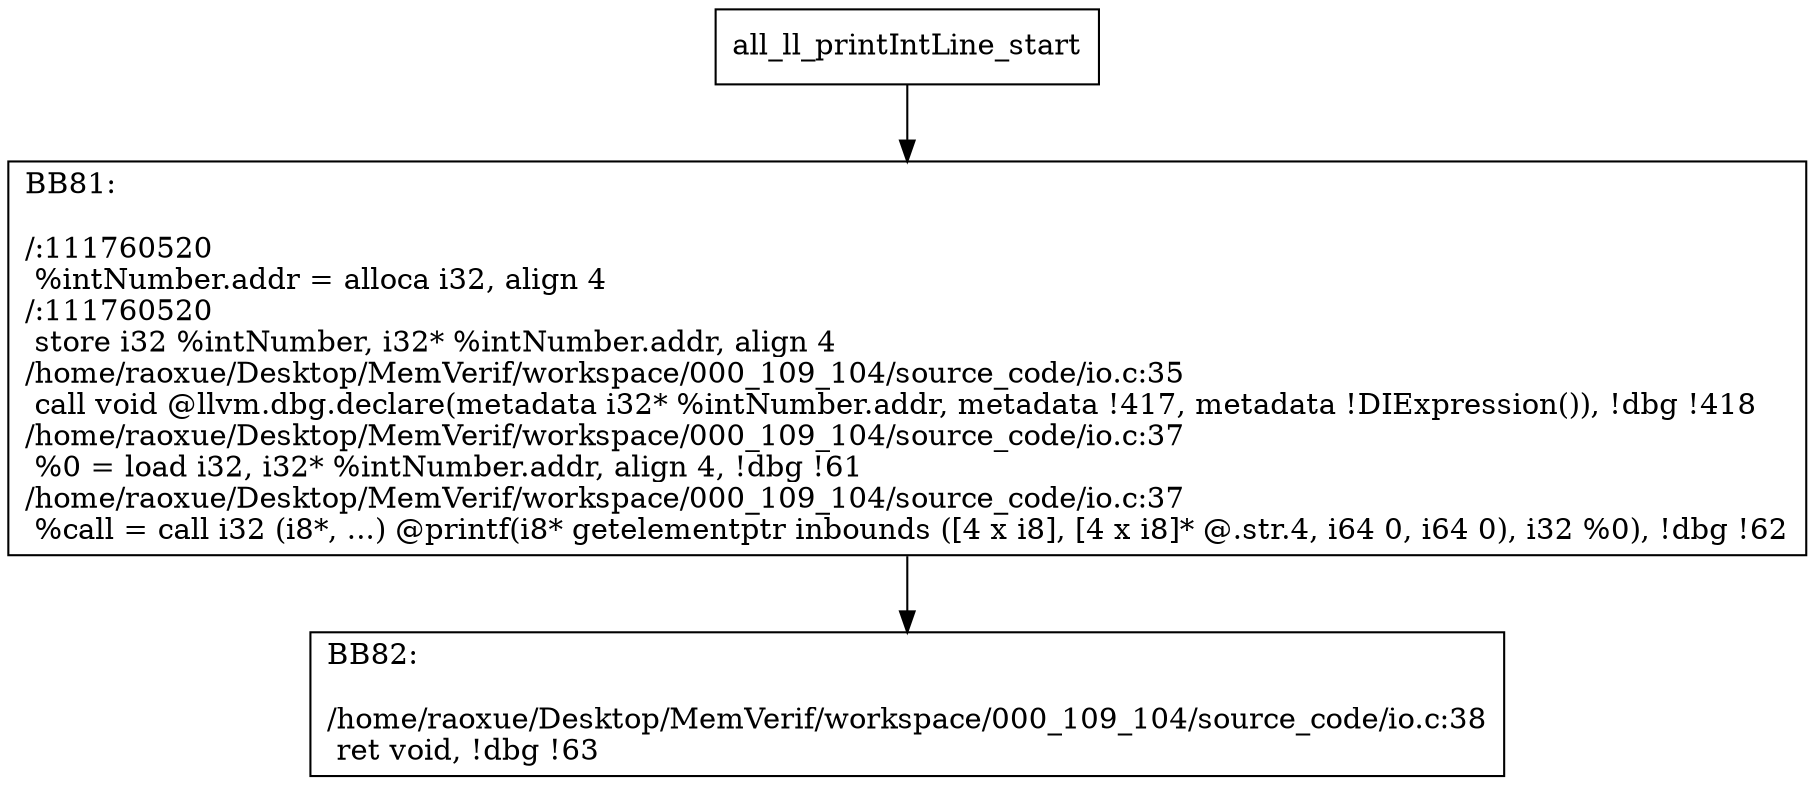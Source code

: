 digraph "CFG for'all_ll_printIntLine' function" {
	BBall_ll_printIntLine_start[shape=record,label="{all_ll_printIntLine_start}"];
	BBall_ll_printIntLine_start-> all_ll_printIntLineBB81;
	all_ll_printIntLineBB81 [shape=record, label="{BB81:\l\l/:111760520\l
  %intNumber.addr = alloca i32, align 4\l
/:111760520\l
  store i32 %intNumber, i32* %intNumber.addr, align 4\l
/home/raoxue/Desktop/MemVerif/workspace/000_109_104/source_code/io.c:35\l
  call void @llvm.dbg.declare(metadata i32* %intNumber.addr, metadata !417, metadata !DIExpression()), !dbg !418\l
/home/raoxue/Desktop/MemVerif/workspace/000_109_104/source_code/io.c:37\l
  %0 = load i32, i32* %intNumber.addr, align 4, !dbg !61\l
/home/raoxue/Desktop/MemVerif/workspace/000_109_104/source_code/io.c:37\l
  %call = call i32 (i8*, ...) @printf(i8* getelementptr inbounds ([4 x i8], [4 x i8]* @.str.4, i64 0, i64 0), i32 %0), !dbg !62\l
}"];
	all_ll_printIntLineBB81-> all_ll_printIntLineBB82;
	all_ll_printIntLineBB82 [shape=record, label="{BB82:\l\l/home/raoxue/Desktop/MemVerif/workspace/000_109_104/source_code/io.c:38\l
  ret void, !dbg !63\l
}"];
}

